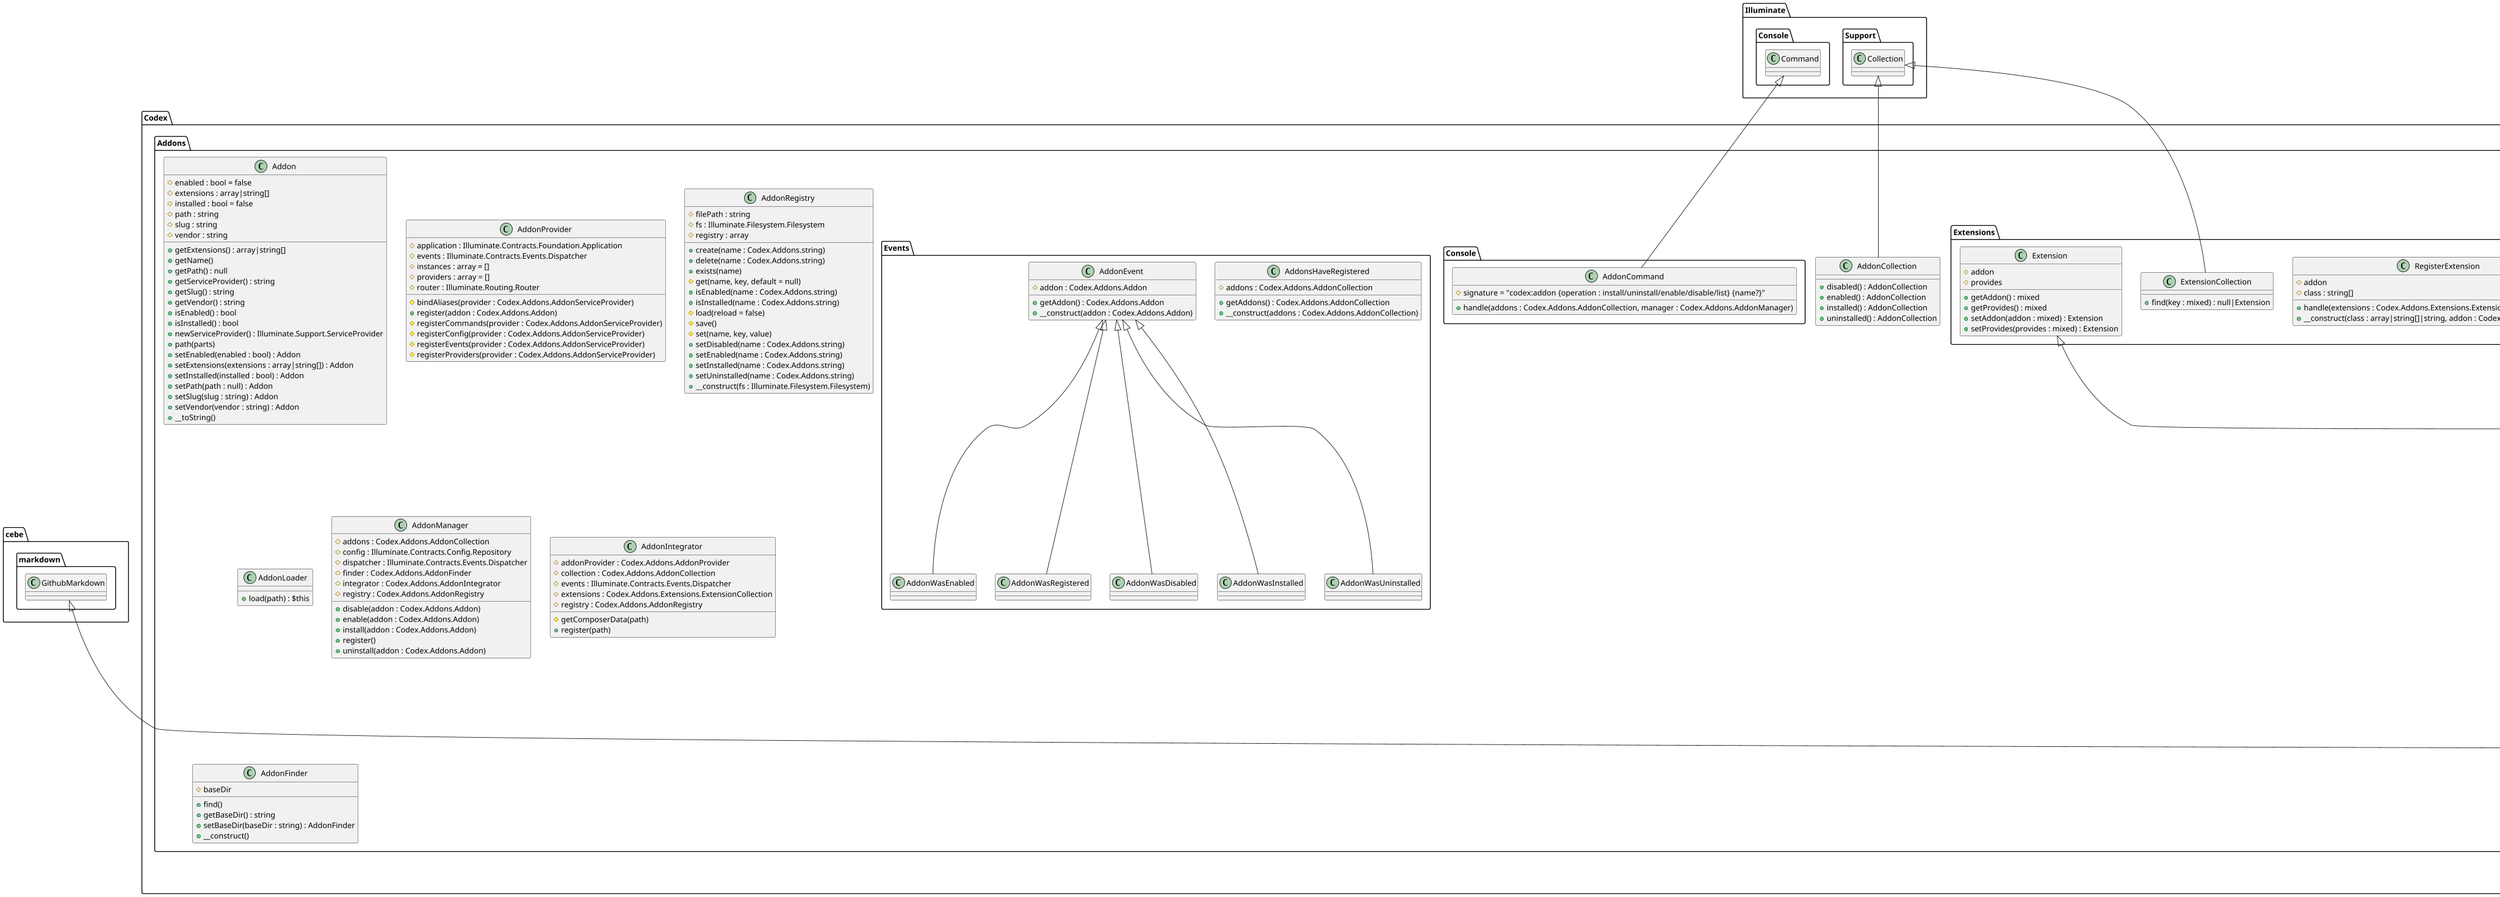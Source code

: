 @startuml
scale 0.9
class Codex.Projects.Commands.MakeProject {
    #configFilePath : string
    +handle()
    +__construct(configFilePath : string)
}
class Codex.Projects.Commands.FindProjects {
    #docsDir : null|string
    +handle() : array
    +__construct(docsDir : string = null)
}
class Codex.Projects.Project {
    +{static}CASTS_PATH = "casts"
    +{static}DEFAULTS_PATH = "defaults"
    +{static}INHERITS_PATH = "inherits"
    #children : Codex.Revisions.RevisionCollection
    #fsm : Illuminate.Contracts.Filesystem.Factory
    +mergePaths = ["codex.projects.inherits"]
    #parent : Codex.Codex
    +getDefaultDiskName() : string
    +getDefaultRevisionKey()
    +getDisk() : Illuminate.Contracts.Filesystem.Filesystem
    +getDiskConfig() : Illuminate.Support.Collection
    +getDiskName() : array|.Codex.Model.Collection|mixed
    +getFsm() : Illuminate.Contracts.Filesystem.Factory
    +getRevision(key) : Codex.Contracts.Revisions.Revision|mixed
    +getRevisions() : Codex.Revisions.RevisionCollection
    +hasRevision(key) : bool
    +newCollection(models : array = []) : Codex.Projects.ProjectCollection|.Illuminate.Database.Eloquent.Collection
    +revisions()
    +setDiskName(diskName) : $this
    +setFsm(fsm : Illuminate.Contracts.Filesystem.Factory) : Codex.Contracts.Projects.Project
    +setMergedAttributes(attributes)
    +updateDisk()
}
class Codex.Projects.Project extends Codex.Mergable.Model
class Codex.Projects.Project implements Codex.Contracts.Projects.Project
class Codex.Projects.Project implements Codex.Contracts.Mergable.ChildInterface
class Codex.Projects.Project implements Codex.Contracts.Mergable.ParentInterface
class Codex.Projects.ProjectCollection {
    +getCodex() : mixed
    +getDefaultKey() : mixed
    #makeModel(key) : Codex.Contracts.Projects.Project
    #resolveLoadable() : array
    +get($key) : \Codex\Projects\Project
}
class Codex.Projects.ProjectCollection extends Codex.Mergable.ModelCollection
class Codex.Projects.Events.ResolvedProject {
    #project : Codex.Contracts.Projects.Project
    +getProject() : Codex.Contracts.Projects.Project
    +__construct(project : Codex.Contracts.Projects.Project)
}
class Codex.Addons.Addon {
    #enabled : bool = false
    #extensions : array|string[]
    #installed : bool = false
    #path : string
    #slug : string
    #vendor : string
    +getExtensions() : array|string[]
    +getName()
    +getPath() : null
    +getServiceProvider() : string
    +getSlug() : string
    +getVendor() : string
    +isEnabled() : bool
    +isInstalled() : bool
    +newServiceProvider() : Illuminate.Support.ServiceProvider
    +path(parts)
    +setEnabled(enabled : bool) : Addon
    +setExtensions(extensions : array|string[]) : Addon
    +setInstalled(installed : bool) : Addon
    +setPath(path : null) : Addon
    +setSlug(slug : string) : Addon
    +setVendor(vendor : string) : Addon
    +__toString()
}
class Codex.Addons.AddonProvider {
    #application : Illuminate.Contracts.Foundation.Application
    #events : Illuminate.Contracts.Events.Dispatcher
    #instances : array = []
    #providers : array = []
    #router : Illuminate.Routing.Router
    #bindAliases(provider : Codex.Addons.AddonServiceProvider)
    +register(addon : Codex.Addons.Addon)
    #registerCommands(provider : Codex.Addons.AddonServiceProvider)
    #registerConfig(provider : Codex.Addons.AddonServiceProvider)
    #registerEvents(provider : Codex.Addons.AddonServiceProvider)
    #registerProviders(provider : Codex.Addons.AddonServiceProvider)
'    +__construct(application : Illuminate.Contracts.Foundation.Application, router : Illuminate.Routing.Router, events : Illuminate.Contracts.Events.Dispatcher)
}
class Codex.Addons.AddonRegistry {
    #filePath : string
    #fs : Illuminate.Filesystem.Filesystem
    #registry : array
    +create(name : Codex.Addons.string)
    +delete(name : Codex.Addons.string)
    +exists(name)
    #get(name, key, default = null)
    +isEnabled(name : Codex.Addons.string)
    +isInstalled(name : Codex.Addons.string)
    #load(reload = false)
    #save()
    #set(name, key, value)
    +setDisabled(name : Codex.Addons.string)
    +setEnabled(name : Codex.Addons.string)
    +setInstalled(name : Codex.Addons.string)
    +setUninstalled(name : Codex.Addons.string)
    +__construct(fs : Illuminate.Filesystem.Filesystem)
}
class Codex.Addons.AddonLoader {
    +load(path) : $this
}
class Codex.Addons.AddonManager {
    #addons : Codex.Addons.AddonCollection
    #config : Illuminate.Contracts.Config.Repository
    #dispatcher : Illuminate.Contracts.Events.Dispatcher
    #finder : Codex.Addons.AddonFinder
    #integrator : Codex.Addons.AddonIntegrator
    #registry : Codex.Addons.AddonRegistry
    +disable(addon : Codex.Addons.Addon)
    +enable(addon : Codex.Addons.Addon)
    +install(addon : Codex.Addons.Addon)
    +register()
    +uninstall(addon : Codex.Addons.Addon)
'    +__construct(finder : Codex.Addons.AddonFinder, integrator : Codex.Addons.AddonIntegrator, registry : Codex.Addons.AddonRegistry, addons : Codex.Addons.AddonCollection, dispatcher : Illuminate.Contracts.Events.Dispatcher, config : Illuminate.Contracts.Config.Repository)
}
class Codex.Addons.AddonIntegrator {
    #addonProvider : Codex.Addons.AddonProvider
    #collection : Codex.Addons.AddonCollection
    #events : Illuminate.Contracts.Events.Dispatcher
    #extensions : Codex.Addons.Extensions.ExtensionCollection
    #registry : Codex.Addons.AddonRegistry
    #getComposerData(path)
    +register(path)
'    +__construct(collection : Codex.Addons.AddonCollection, extensions : Codex.Addons.Extensions.ExtensionCollection, registry : Codex.Addons.AddonRegistry, addonProvider : Codex.Addons.AddonProvider, events : Illuminate.Contracts.Events.Dispatcher)
}
class Codex.Addons.AddonCollection {
    +disabled() : AddonCollection
    +enabled() : AddonCollection
    +installed() : AddonCollection
    +uninstalled() : AddonCollection
}
class Codex.Addons.AddonCollection extends Illuminate.Support.Collection
class Codex.Addons.AddonFinder {
    #baseDir
    +find()
    +getBaseDir() : string
    +setBaseDir(baseDir : string) : AddonFinder
    +__construct()
}

class Codex.Addons.Console.AddonCommand {
    #signature = "codex:addon {operation : install/uninstall/enable/disable/list} {name?}"
    +handle(addons : Codex.Addons.AddonCollection, manager : Codex.Addons.AddonManager)
}
class Codex.Addons.Console.AddonCommand extends Illuminate.Console.Command
class Codex.Addons.Events.AddonsHaveRegistered {
    #addons : Codex.Addons.AddonCollection
    +getAddons() : Codex.Addons.AddonCollection
    +__construct(addons : Codex.Addons.AddonCollection)
}
class Codex.Addons.Events.AddonWasRegistered {
}
class Codex.Addons.Events.AddonWasRegistered extends Codex.Addons.Events.AddonEvent
class Codex.Addons.Events.AddonWasDisabled {
}
class Codex.Addons.Events.AddonWasDisabled extends Codex.Addons.Events.AddonEvent
class Codex.Addons.Events.AddonWasInstalled {
}
class Codex.Addons.Events.AddonWasInstalled extends Codex.Addons.Events.AddonEvent
class Codex.Addons.Events.AddonWasUninstalled {
}
class Codex.Addons.Events.AddonWasUninstalled extends Codex.Addons.Events.AddonEvent
class Codex.Addons.Events.AddonEvent {
    #addon : Codex.Addons.Addon
    +getAddon() : Codex.Addons.Addon
    +__construct(addon : Codex.Addons.Addon)
}
class Codex.Addons.Events.AddonWasEnabled {
}
class Codex.Addons.Events.AddonWasEnabled extends Codex.Addons.Events.AddonEvent
class Codex.Addons.Extensions.RegisterExtension {
    #addon
    #class : string[]
    +handle(extensions : Codex.Addons.Extensions.ExtensionCollection)
    +__construct(class : array|string[]|string, addon : Codex.Addons.Addon = null)
}
class Codex.Addons.Extensions.ExtensionCollection {
'    +addon(addon : Codex.Addons.Addon) : Codex.Addons.Extensions.ExtensionCollection|.Codex.Addons.Extensions.Extension[]
    +find(key : mixed) : null|Extension
'    +search(pattern : mixed, strict : bool = false) : ExtensionCollection|.Codex.Addons.Extensions.Extension[]
}
class Codex.Addons.Extensions.ExtensionCollection extends Illuminate.Support.Collection
class Codex.Addons.Extensions.Extension {
    #addon
    #provides
    +getAddon() : mixed
    +getProvides() : mixed
    +setAddon(addon : mixed) : Extension
    +setProvides(provides : mixed) : Extension
}
class Codex.Documents.Commands.MakeDocument {
    #documentPath
    #revision : Codex.Contracts.Revisions.Revision
    +handle() : Codex.Contracts.Documents.Document
    +__construct(revision : Codex.Contracts.Revisions.Revision, documentPath)
}
class Codex.Documents.Commands.FindDocuments {
    #revision : Codex.Contracts.Revisions.Revision
    +handle() : mixed
    +__construct(revision : Codex.Contracts.Revisions.Revision)
}
class Codex.Documents.Document {
    +{static}CASTS_PATH = "casts"
    +{static}DEFAULTS_PATH = "defaults"
    +{static}INHERITS_PATH = "inherits"
    #content : string
    +mergePaths : array = ["codex.documents.inherits"]
    #parent : Codex.Contracts.Revisions.Revision
    #postProcessed = false
    #preProcessed = false
    +getContent()
    +{static}getKeyFromPath(path) : string
    +getLastModified()
    +getRevision() : mixed
    +newCollection(models : array = []) : Codex.Documents.DocumentCollection|.Illuminate.Database.Eloquent.Collection
    +postprocess()
    +preprocess()
    +setContent(content) : $this|.Codex.Contracts.Documents.Document
    +__construct(attributes : array, revision : Codex.Contracts.Revisions.Revision)
    +getParent() : Revision
    +getExtension() : string
    +getKey() : string
    +getPath() : string
}
class Codex.Documents.Document extends Codex.Mergable.Model
class Codex.Documents.Document implements Codex.Contracts.Documents.Document
class Codex.Documents.Document implements Codex.Contracts.Mergable.ChildInterface
class Codex.Documents.DocumentCollection {
    +getDefaultKey() : mixed
    +getRevision() : Codex.Contracts.Revisions.Revision
    #makeModel(key) : mixed
    #resolveLoadable() : array
    +get($key) : \Codex\Contracts\Documents\Document
}
class Codex.Documents.DocumentCollection extends Codex.Mergable.ModelCollection
class Codex.Documents.Listeners.ProcessDocument {
    #extensions : Codex.Addons.Extensions.ExtensionCollection
    +handle(event : Codex.Documents.Events.ResolvedDocument)
    +__construct(extensions : Codex.Addons.Extensions.ExtensionCollection)
}
class Codex.Documents.Events.ResolvedDocument {
    #document : Codex.Contracts.Documents.Document
    +getDocument() : Codex.Contracts.Documents.Document
    +__construct(document : Codex.Contracts.Documents.Document)
}
abstract class Codex.Documents.Processors.ProcessorExtension {
    #defaultConfig
    #depends = []
    #document : Codex.Contracts.Documents.Document
    #pre = false
    +config(key = null, default = null, document : Codex.Contracts.Documents.Document = null)
    +getDefaultConfig() : null
    +getDependencies()
    +getHandle()
    +getName()
    +getProvides()
    +handle(document : Codex.Contracts.Documents.Document)
    +isEnabledForDocument(document : Codex.Contracts.Documents.Document)
    +isPre()
    +onRegistered(config : Illuminate.Contracts.Config.Repository)
    +process(document : Codex.Contracts.Documents.Document)
    +setDefaultConfig(defaultConfig : null) : ProcessorExtension
    +setDepends(depends : array) : ProcessorExtension
    +setPre(pre : Codex.Documents.Processors.bool) : ProcessorExtension
}
class Codex.Documents.Processors.ProcessorExtension extends Codex.Addons.Extensions.Extension
class Codex.Documents.Processors.ProcessorExtension implements Laradic.DependencySorter.Dependable
class Codex.Documents.Processors.ParserProcessorExtension {
    #defaultConfig = "codex.processor-defaults.parser"
    #depends = ["attributes"]
    #pre = true
    #getDocumentParser(document : Codex.Contracts.Documents.Document)
    +getName()
    +process(document : Codex.Contracts.Documents.Document)
}
class Codex.Documents.Processors.ParserProcessorExtension extends Codex.Documents.Processors.ProcessorExtension
class Codex.Documents.Processors.AttributeProcessorExtension {
    #defaultConfig = "codex.processor-defaults.attributes"
    #pre = true
    +checkHasOpenTag(str : Codex.Documents.Processors.string)
    #getAttributes(content)
    +getName()
    #getTagsPattern()
    #mapPregQuote(items)
    +process(document : Codex.Contracts.Documents.Document)
}
class Codex.Documents.Processors.AttributeProcessorExtension extends Codex.Documents.Processors.ProcessorExtension
interface Codex.Documents.Processors.Parser.ParserInterface {
    +parse(string : string) : string
    +setOptions(options)
}
class Codex.Documents.Processors.Parser.MarkdownParser {
    #options = []
    +setOptions(options)
}
class Codex.Documents.Processors.Parser.MarkdownParser extends cebe.markdown.GithubMarkdown
class Codex.Documents.Processors.Parser.MarkdownParser implements Codex.Documents.Processors.Parser.ParserInterface
interface Codex.Contracts.Projects.Project {
}
interface Codex.Contracts.Documents.Document {
}
interface Codex.Contracts.Revisions.Revision {
}
interface Codex.Contracts.Mergable.MergableDataProviderInterface {
    +get(key : string, default : null = null) : array
}
interface Codex.Contracts.Mergable.ParentInterface {
    +getChildren()
}
interface Codex.Contracts.Mergable.Mergable {
    +{static}CASTS_PATH = "casts"
    +{static}DEFAULTS_PATH = "defaults"
    +{static}INHERITS_PATH = "inherits"
    +getAttributes()
    +getDefaultAttributes()
    +getInheritableKeys()
    +getMergableAttributesCasts()
    +getParentAttributes()
    +setMergedAttributes(attributes)
}
interface Codex.Contracts.Mergable.ChildInterface {
    +getParent() : null
    +setParent(parent)
}
@enduml
